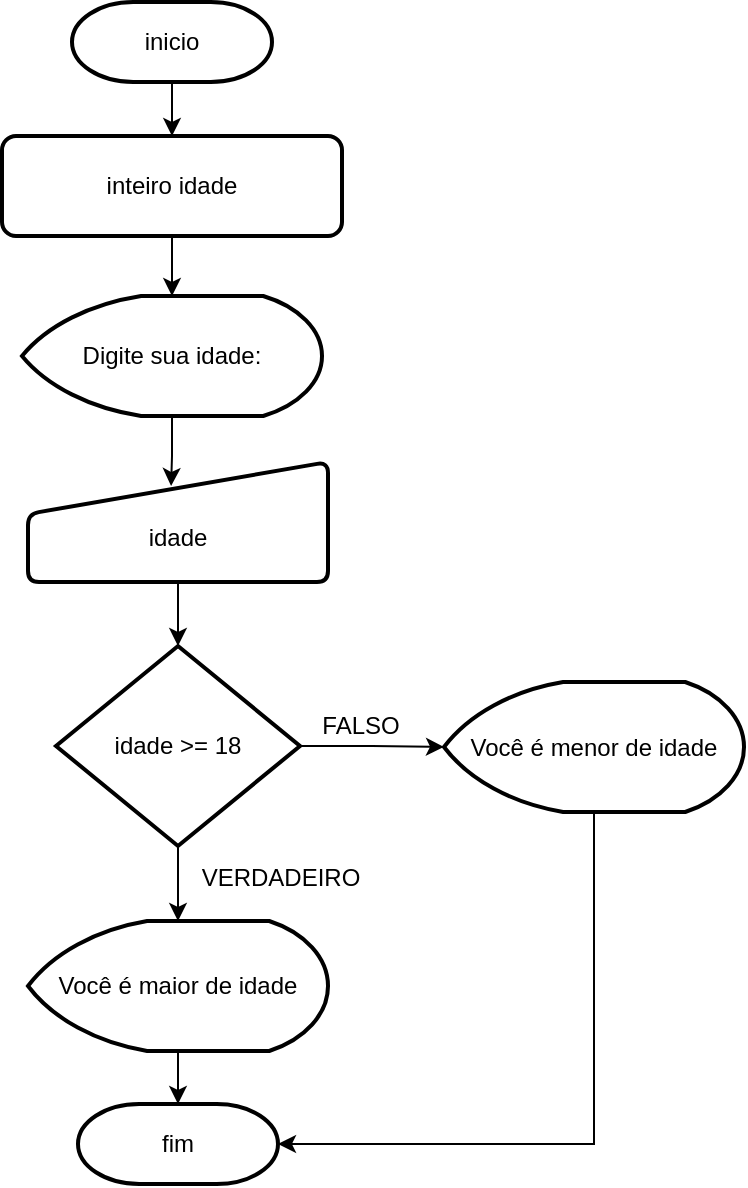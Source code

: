 <mxfile version="28.2.0">
  <diagram name="Página-1" id="xtYUn_-fqWDzqGOe-1zd">
    <mxGraphModel dx="1042" dy="527" grid="1" gridSize="10" guides="1" tooltips="1" connect="1" arrows="1" fold="1" page="1" pageScale="1" pageWidth="827" pageHeight="1169" math="0" shadow="0">
      <root>
        <mxCell id="0" />
        <mxCell id="1" parent="0" />
        <mxCell id="NJV9SEIxeZZakfGFqllM-6" style="edgeStyle=orthogonalEdgeStyle;rounded=0;orthogonalLoop=1;jettySize=auto;html=1;entryX=0.5;entryY=0;entryDx=0;entryDy=0;" parent="1" source="NJV9SEIxeZZakfGFqllM-1" target="NJV9SEIxeZZakfGFqllM-2" edge="1">
          <mxGeometry relative="1" as="geometry" />
        </mxCell>
        <mxCell id="NJV9SEIxeZZakfGFqllM-1" value="inicio" style="strokeWidth=2;html=1;shape=mxgraph.flowchart.terminator;whiteSpace=wrap;" parent="1" vertex="1">
          <mxGeometry x="364" y="53" width="100" height="40" as="geometry" />
        </mxCell>
        <mxCell id="NJV9SEIxeZZakfGFqllM-7" style="edgeStyle=orthogonalEdgeStyle;rounded=0;orthogonalLoop=1;jettySize=auto;html=1;entryX=0.5;entryY=0;entryDx=0;entryDy=0;entryPerimeter=0;" parent="1" source="NJV9SEIxeZZakfGFqllM-2" target="NJV9SEIxeZZakfGFqllM-15" edge="1">
          <mxGeometry relative="1" as="geometry">
            <mxPoint x="414" y="200" as="targetPoint" />
          </mxGeometry>
        </mxCell>
        <mxCell id="NJV9SEIxeZZakfGFqllM-2" value="inteiro idade" style="rounded=1;whiteSpace=wrap;html=1;absoluteArcSize=1;arcSize=14;strokeWidth=2;" parent="1" vertex="1">
          <mxGeometry x="329" y="120" width="170" height="50" as="geometry" />
        </mxCell>
        <mxCell id="NJV9SEIxeZZakfGFqllM-15" value="Digite sua idade:" style="strokeWidth=2;html=1;shape=mxgraph.flowchart.display;whiteSpace=wrap;" parent="1" vertex="1">
          <mxGeometry x="339" y="200" width="150" height="60" as="geometry" />
        </mxCell>
        <mxCell id="NJV9SEIxeZZakfGFqllM-17" value="&lt;div&gt;&lt;br&gt;&lt;/div&gt;idade" style="html=1;strokeWidth=2;shape=manualInput;whiteSpace=wrap;rounded=1;size=26;arcSize=11;" parent="1" vertex="1">
          <mxGeometry x="342" y="283" width="150" height="60" as="geometry" />
        </mxCell>
        <mxCell id="NJV9SEIxeZZakfGFqllM-18" style="edgeStyle=orthogonalEdgeStyle;rounded=0;orthogonalLoop=1;jettySize=auto;html=1;entryX=0.477;entryY=0.2;entryDx=0;entryDy=0;entryPerimeter=0;" parent="1" source="NJV9SEIxeZZakfGFqllM-15" target="NJV9SEIxeZZakfGFqllM-17" edge="1">
          <mxGeometry relative="1" as="geometry" />
        </mxCell>
        <mxCell id="NJV9SEIxeZZakfGFqllM-19" value="idade &amp;gt;= 18" style="strokeWidth=2;html=1;shape=mxgraph.flowchart.decision;whiteSpace=wrap;" parent="1" vertex="1">
          <mxGeometry x="356" y="375" width="122" height="100" as="geometry" />
        </mxCell>
        <mxCell id="NJV9SEIxeZZakfGFqllM-20" style="edgeStyle=orthogonalEdgeStyle;rounded=0;orthogonalLoop=1;jettySize=auto;html=1;entryX=0.5;entryY=0;entryDx=0;entryDy=0;entryPerimeter=0;" parent="1" source="NJV9SEIxeZZakfGFqllM-17" target="NJV9SEIxeZZakfGFqllM-19" edge="1">
          <mxGeometry relative="1" as="geometry" />
        </mxCell>
        <mxCell id="NJV9SEIxeZZakfGFqllM-22" value="Você é maior de idade" style="strokeWidth=2;html=1;shape=mxgraph.flowchart.display;whiteSpace=wrap;" parent="1" vertex="1">
          <mxGeometry x="342" y="512.5" width="150" height="65" as="geometry" />
        </mxCell>
        <mxCell id="NJV9SEIxeZZakfGFqllM-23" style="edgeStyle=orthogonalEdgeStyle;rounded=0;orthogonalLoop=1;jettySize=auto;html=1;entryX=0.5;entryY=0;entryDx=0;entryDy=0;entryPerimeter=0;" parent="1" source="NJV9SEIxeZZakfGFqllM-19" target="NJV9SEIxeZZakfGFqllM-22" edge="1">
          <mxGeometry relative="1" as="geometry" />
        </mxCell>
        <mxCell id="NJV9SEIxeZZakfGFqllM-24" value="Você é menor de idade" style="strokeWidth=2;html=1;shape=mxgraph.flowchart.display;whiteSpace=wrap;" parent="1" vertex="1">
          <mxGeometry x="550" y="393" width="150" height="65" as="geometry" />
        </mxCell>
        <mxCell id="NJV9SEIxeZZakfGFqllM-25" style="edgeStyle=orthogonalEdgeStyle;rounded=0;orthogonalLoop=1;jettySize=auto;html=1;entryX=0;entryY=0.5;entryDx=0;entryDy=0;entryPerimeter=0;" parent="1" source="NJV9SEIxeZZakfGFqllM-19" target="NJV9SEIxeZZakfGFqllM-24" edge="1">
          <mxGeometry relative="1" as="geometry" />
        </mxCell>
        <mxCell id="NJV9SEIxeZZakfGFqllM-26" value="FALSO" style="text;html=1;align=center;verticalAlign=middle;resizable=0;points=[];autosize=1;strokeColor=none;fillColor=none;" parent="1" vertex="1">
          <mxGeometry x="478" y="400" width="60" height="30" as="geometry" />
        </mxCell>
        <mxCell id="NJV9SEIxeZZakfGFqllM-27" value="VERDADEIRO" style="text;html=1;align=center;verticalAlign=middle;resizable=0;points=[];autosize=1;strokeColor=none;fillColor=none;" parent="1" vertex="1">
          <mxGeometry x="418" y="476" width="100" height="30" as="geometry" />
        </mxCell>
        <mxCell id="NJV9SEIxeZZakfGFqllM-28" value="fim" style="strokeWidth=2;html=1;shape=mxgraph.flowchart.terminator;whiteSpace=wrap;" parent="1" vertex="1">
          <mxGeometry x="367" y="604" width="100" height="40" as="geometry" />
        </mxCell>
        <mxCell id="NJV9SEIxeZZakfGFqllM-29" style="edgeStyle=orthogonalEdgeStyle;rounded=0;orthogonalLoop=1;jettySize=auto;html=1;entryX=0.5;entryY=0;entryDx=0;entryDy=0;entryPerimeter=0;" parent="1" source="NJV9SEIxeZZakfGFqllM-22" target="NJV9SEIxeZZakfGFqllM-28" edge="1">
          <mxGeometry relative="1" as="geometry" />
        </mxCell>
        <mxCell id="NJV9SEIxeZZakfGFqllM-30" style="edgeStyle=orthogonalEdgeStyle;rounded=0;orthogonalLoop=1;jettySize=auto;html=1;entryX=1;entryY=0.5;entryDx=0;entryDy=0;entryPerimeter=0;" parent="1" source="NJV9SEIxeZZakfGFqllM-24" target="NJV9SEIxeZZakfGFqllM-28" edge="1">
          <mxGeometry relative="1" as="geometry">
            <Array as="points">
              <mxPoint x="625" y="624" />
            </Array>
          </mxGeometry>
        </mxCell>
      </root>
    </mxGraphModel>
  </diagram>
</mxfile>
